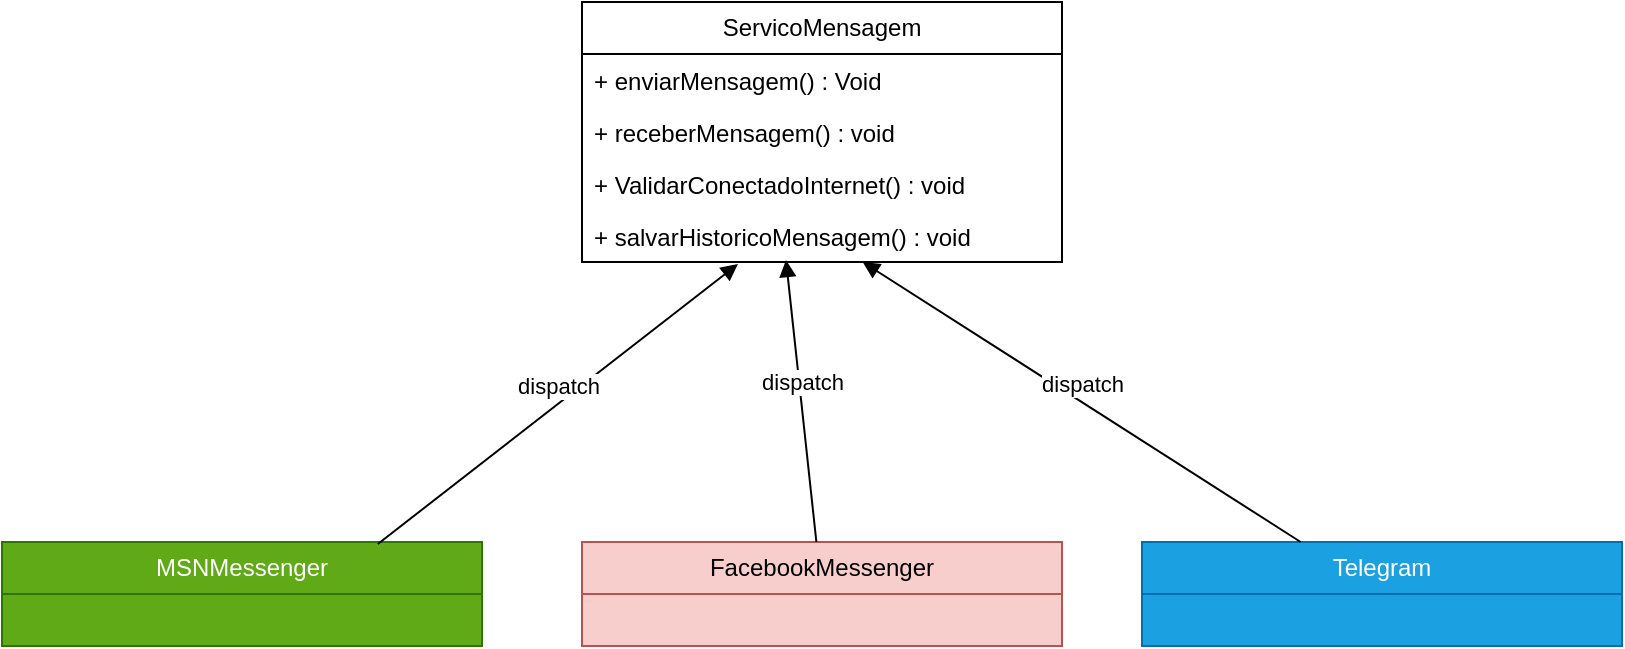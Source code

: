 <mxfile version="21.7.5" type="device">
  <diagram name="Página-1" id="Qw218NqhB_rXPr4zjw-H">
    <mxGraphModel dx="880" dy="516" grid="1" gridSize="10" guides="1" tooltips="1" connect="1" arrows="1" fold="1" page="1" pageScale="1" pageWidth="827" pageHeight="1169" math="0" shadow="0">
      <root>
        <mxCell id="0" />
        <mxCell id="1" parent="0" />
        <mxCell id="_yiBkV7rfH2iojAsAI-_-1" value="&lt;font style=&quot;vertical-align: inherit;&quot;&gt;&lt;font style=&quot;vertical-align: inherit;&quot;&gt;&lt;font style=&quot;vertical-align: inherit;&quot;&gt;&lt;font style=&quot;vertical-align: inherit;&quot;&gt;MSNMessenger&lt;/font&gt;&lt;/font&gt;&lt;/font&gt;&lt;/font&gt;" style="swimlane;fontStyle=0;childLayout=stackLayout;horizontal=1;startSize=26;fillColor=#60a917;horizontalStack=0;resizeParent=1;resizeParentMax=0;resizeLast=0;collapsible=1;marginBottom=0;whiteSpace=wrap;html=1;strokeColor=#2D7600;fontColor=#ffffff;" vertex="1" parent="1">
          <mxGeometry x="20" y="300" width="240" height="52" as="geometry" />
        </mxCell>
        <mxCell id="_yiBkV7rfH2iojAsAI-_-2" value="" style="text;strokeColor=#2D7600;fillColor=#60a917;align=left;verticalAlign=top;spacingLeft=4;spacingRight=4;overflow=hidden;rotatable=0;points=[[0,0.5],[1,0.5]];portConstraint=eastwest;whiteSpace=wrap;html=1;fontColor=#ffffff;" vertex="1" parent="_yiBkV7rfH2iojAsAI-_-1">
          <mxGeometry y="26" width="240" height="26" as="geometry" />
        </mxCell>
        <mxCell id="_yiBkV7rfH2iojAsAI-_-7" value="&lt;font style=&quot;vertical-align: inherit;&quot;&gt;&lt;font style=&quot;vertical-align: inherit;&quot;&gt;&lt;font style=&quot;vertical-align: inherit;&quot;&gt;&lt;font style=&quot;vertical-align: inherit;&quot;&gt;&lt;font style=&quot;vertical-align: inherit;&quot;&gt;&lt;font style=&quot;vertical-align: inherit;&quot;&gt;FacebookMessenger&lt;/font&gt;&lt;/font&gt;&lt;/font&gt;&lt;/font&gt;&lt;/font&gt;&lt;/font&gt;" style="swimlane;fontStyle=0;childLayout=stackLayout;horizontal=1;startSize=26;fillColor=#f8cecc;horizontalStack=0;resizeParent=1;resizeParentMax=0;resizeLast=0;collapsible=1;marginBottom=0;whiteSpace=wrap;html=1;strokeColor=#b85450;" vertex="1" parent="1">
          <mxGeometry x="310" y="300" width="240" height="52" as="geometry" />
        </mxCell>
        <mxCell id="_yiBkV7rfH2iojAsAI-_-8" value="" style="text;strokeColor=#b85450;fillColor=#f8cecc;align=left;verticalAlign=top;spacingLeft=4;spacingRight=4;overflow=hidden;rotatable=0;points=[[0,0.5],[1,0.5]];portConstraint=eastwest;whiteSpace=wrap;html=1;" vertex="1" parent="_yiBkV7rfH2iojAsAI-_-7">
          <mxGeometry y="26" width="240" height="26" as="geometry" />
        </mxCell>
        <mxCell id="_yiBkV7rfH2iojAsAI-_-12" value="&lt;font style=&quot;vertical-align: inherit;&quot;&gt;&lt;font style=&quot;vertical-align: inherit;&quot;&gt;&lt;font style=&quot;vertical-align: inherit;&quot;&gt;&lt;font style=&quot;vertical-align: inherit;&quot;&gt;&lt;font style=&quot;vertical-align: inherit;&quot;&gt;&lt;font style=&quot;vertical-align: inherit;&quot;&gt;Telegram&lt;br&gt;&lt;/font&gt;&lt;/font&gt;&lt;/font&gt;&lt;/font&gt;&lt;/font&gt;&lt;/font&gt;" style="swimlane;fontStyle=0;childLayout=stackLayout;horizontal=1;startSize=26;fillColor=#1ba1e2;horizontalStack=0;resizeParent=1;resizeParentMax=0;resizeLast=0;collapsible=1;marginBottom=0;whiteSpace=wrap;html=1;fontColor=#ffffff;strokeColor=#006EAF;" vertex="1" parent="1">
          <mxGeometry x="590" y="300" width="240" height="52" as="geometry" />
        </mxCell>
        <mxCell id="_yiBkV7rfH2iojAsAI-_-13" value="" style="text;strokeColor=#006EAF;fillColor=#1ba1e2;align=left;verticalAlign=top;spacingLeft=4;spacingRight=4;overflow=hidden;rotatable=0;points=[[0,0.5],[1,0.5]];portConstraint=eastwest;whiteSpace=wrap;html=1;fontColor=#ffffff;" vertex="1" parent="_yiBkV7rfH2iojAsAI-_-12">
          <mxGeometry y="26" width="240" height="26" as="geometry" />
        </mxCell>
        <mxCell id="_yiBkV7rfH2iojAsAI-_-17" value="&lt;font style=&quot;vertical-align: inherit;&quot;&gt;&lt;font style=&quot;vertical-align: inherit;&quot;&gt;&lt;font style=&quot;vertical-align: inherit;&quot;&gt;&lt;font style=&quot;vertical-align: inherit;&quot;&gt;&lt;font style=&quot;vertical-align: inherit;&quot;&gt;&lt;font style=&quot;vertical-align: inherit;&quot;&gt;ServicoMensagem&lt;br&gt;&lt;/font&gt;&lt;/font&gt;&lt;/font&gt;&lt;/font&gt;&lt;/font&gt;&lt;/font&gt;" style="swimlane;fontStyle=0;childLayout=stackLayout;horizontal=1;startSize=26;horizontalStack=0;resizeParent=1;resizeParentMax=0;resizeLast=0;collapsible=1;marginBottom=0;whiteSpace=wrap;html=1;" vertex="1" parent="1">
          <mxGeometry x="310" y="30" width="240" height="130" as="geometry" />
        </mxCell>
        <mxCell id="_yiBkV7rfH2iojAsAI-_-18" value="&lt;font style=&quot;vertical-align: inherit;&quot;&gt;&lt;font style=&quot;vertical-align: inherit;&quot;&gt;+ enviarMensagem() : Void&lt;/font&gt;&lt;/font&gt;" style="text;align=left;verticalAlign=top;spacingLeft=4;spacingRight=4;overflow=hidden;rotatable=0;points=[[0,0.5],[1,0.5]];portConstraint=eastwest;whiteSpace=wrap;html=1;" vertex="1" parent="_yiBkV7rfH2iojAsAI-_-17">
          <mxGeometry y="26" width="240" height="26" as="geometry" />
        </mxCell>
        <mxCell id="_yiBkV7rfH2iojAsAI-_-19" value="&lt;font style=&quot;vertical-align: inherit;&quot;&gt;&lt;font style=&quot;vertical-align: inherit;&quot;&gt;+ receberMensagem() : void&lt;/font&gt;&lt;/font&gt;" style="text;align=left;verticalAlign=top;spacingLeft=4;spacingRight=4;overflow=hidden;rotatable=0;points=[[0,0.5],[1,0.5]];portConstraint=eastwest;whiteSpace=wrap;html=1;" vertex="1" parent="_yiBkV7rfH2iojAsAI-_-17">
          <mxGeometry y="52" width="240" height="26" as="geometry" />
        </mxCell>
        <mxCell id="_yiBkV7rfH2iojAsAI-_-20" value="&lt;font style=&quot;vertical-align: inherit;&quot;&gt;&lt;font style=&quot;vertical-align: inherit;&quot;&gt;+ ValidarConectadoInternet() : void&lt;/font&gt;&lt;/font&gt;" style="text;align=left;verticalAlign=top;spacingLeft=4;spacingRight=4;overflow=hidden;rotatable=0;points=[[0,0.5],[1,0.5]];portConstraint=eastwest;whiteSpace=wrap;html=1;" vertex="1" parent="_yiBkV7rfH2iojAsAI-_-17">
          <mxGeometry y="78" width="240" height="26" as="geometry" />
        </mxCell>
        <mxCell id="_yiBkV7rfH2iojAsAI-_-21" value="&lt;font style=&quot;vertical-align: inherit;&quot;&gt;&lt;font style=&quot;vertical-align: inherit;&quot;&gt;&lt;font style=&quot;vertical-align: inherit;&quot;&gt;&lt;font style=&quot;vertical-align: inherit;&quot;&gt;+ salvarHistoricoMensagem() : void&lt;/font&gt;&lt;/font&gt;&lt;/font&gt;&lt;/font&gt;" style="text;align=left;verticalAlign=top;spacingLeft=4;spacingRight=4;overflow=hidden;rotatable=0;points=[[0,0.5],[1,0.5]];portConstraint=eastwest;whiteSpace=wrap;html=1;" vertex="1" parent="_yiBkV7rfH2iojAsAI-_-17">
          <mxGeometry y="104" width="240" height="26" as="geometry" />
        </mxCell>
        <mxCell id="_yiBkV7rfH2iojAsAI-_-23" value="dispatch" style="html=1;verticalAlign=bottom;endArrow=block;curved=0;rounded=0;exitX=0.783;exitY=0.019;exitDx=0;exitDy=0;exitPerimeter=0;entryX=0.325;entryY=1.038;entryDx=0;entryDy=0;entryPerimeter=0;" edge="1" parent="1" source="_yiBkV7rfH2iojAsAI-_-1" target="_yiBkV7rfH2iojAsAI-_-21">
          <mxGeometry width="80" relative="1" as="geometry">
            <mxPoint x="370" y="270" as="sourcePoint" />
            <mxPoint x="450" y="270" as="targetPoint" />
          </mxGeometry>
        </mxCell>
        <mxCell id="_yiBkV7rfH2iojAsAI-_-24" value="dispatch" style="html=1;verticalAlign=bottom;endArrow=block;curved=0;rounded=0;entryX=0.425;entryY=0.962;entryDx=0;entryDy=0;entryPerimeter=0;" edge="1" parent="1" source="_yiBkV7rfH2iojAsAI-_-7" target="_yiBkV7rfH2iojAsAI-_-21">
          <mxGeometry width="80" relative="1" as="geometry">
            <mxPoint x="218" y="311" as="sourcePoint" />
            <mxPoint x="398" y="171" as="targetPoint" />
          </mxGeometry>
        </mxCell>
        <mxCell id="_yiBkV7rfH2iojAsAI-_-25" value="dispatch" style="html=1;verticalAlign=bottom;endArrow=block;curved=0;rounded=0;" edge="1" parent="1" source="_yiBkV7rfH2iojAsAI-_-12" target="_yiBkV7rfH2iojAsAI-_-21">
          <mxGeometry width="80" relative="1" as="geometry">
            <mxPoint x="370" y="270" as="sourcePoint" />
            <mxPoint x="450" y="270" as="targetPoint" />
          </mxGeometry>
        </mxCell>
      </root>
    </mxGraphModel>
  </diagram>
</mxfile>
